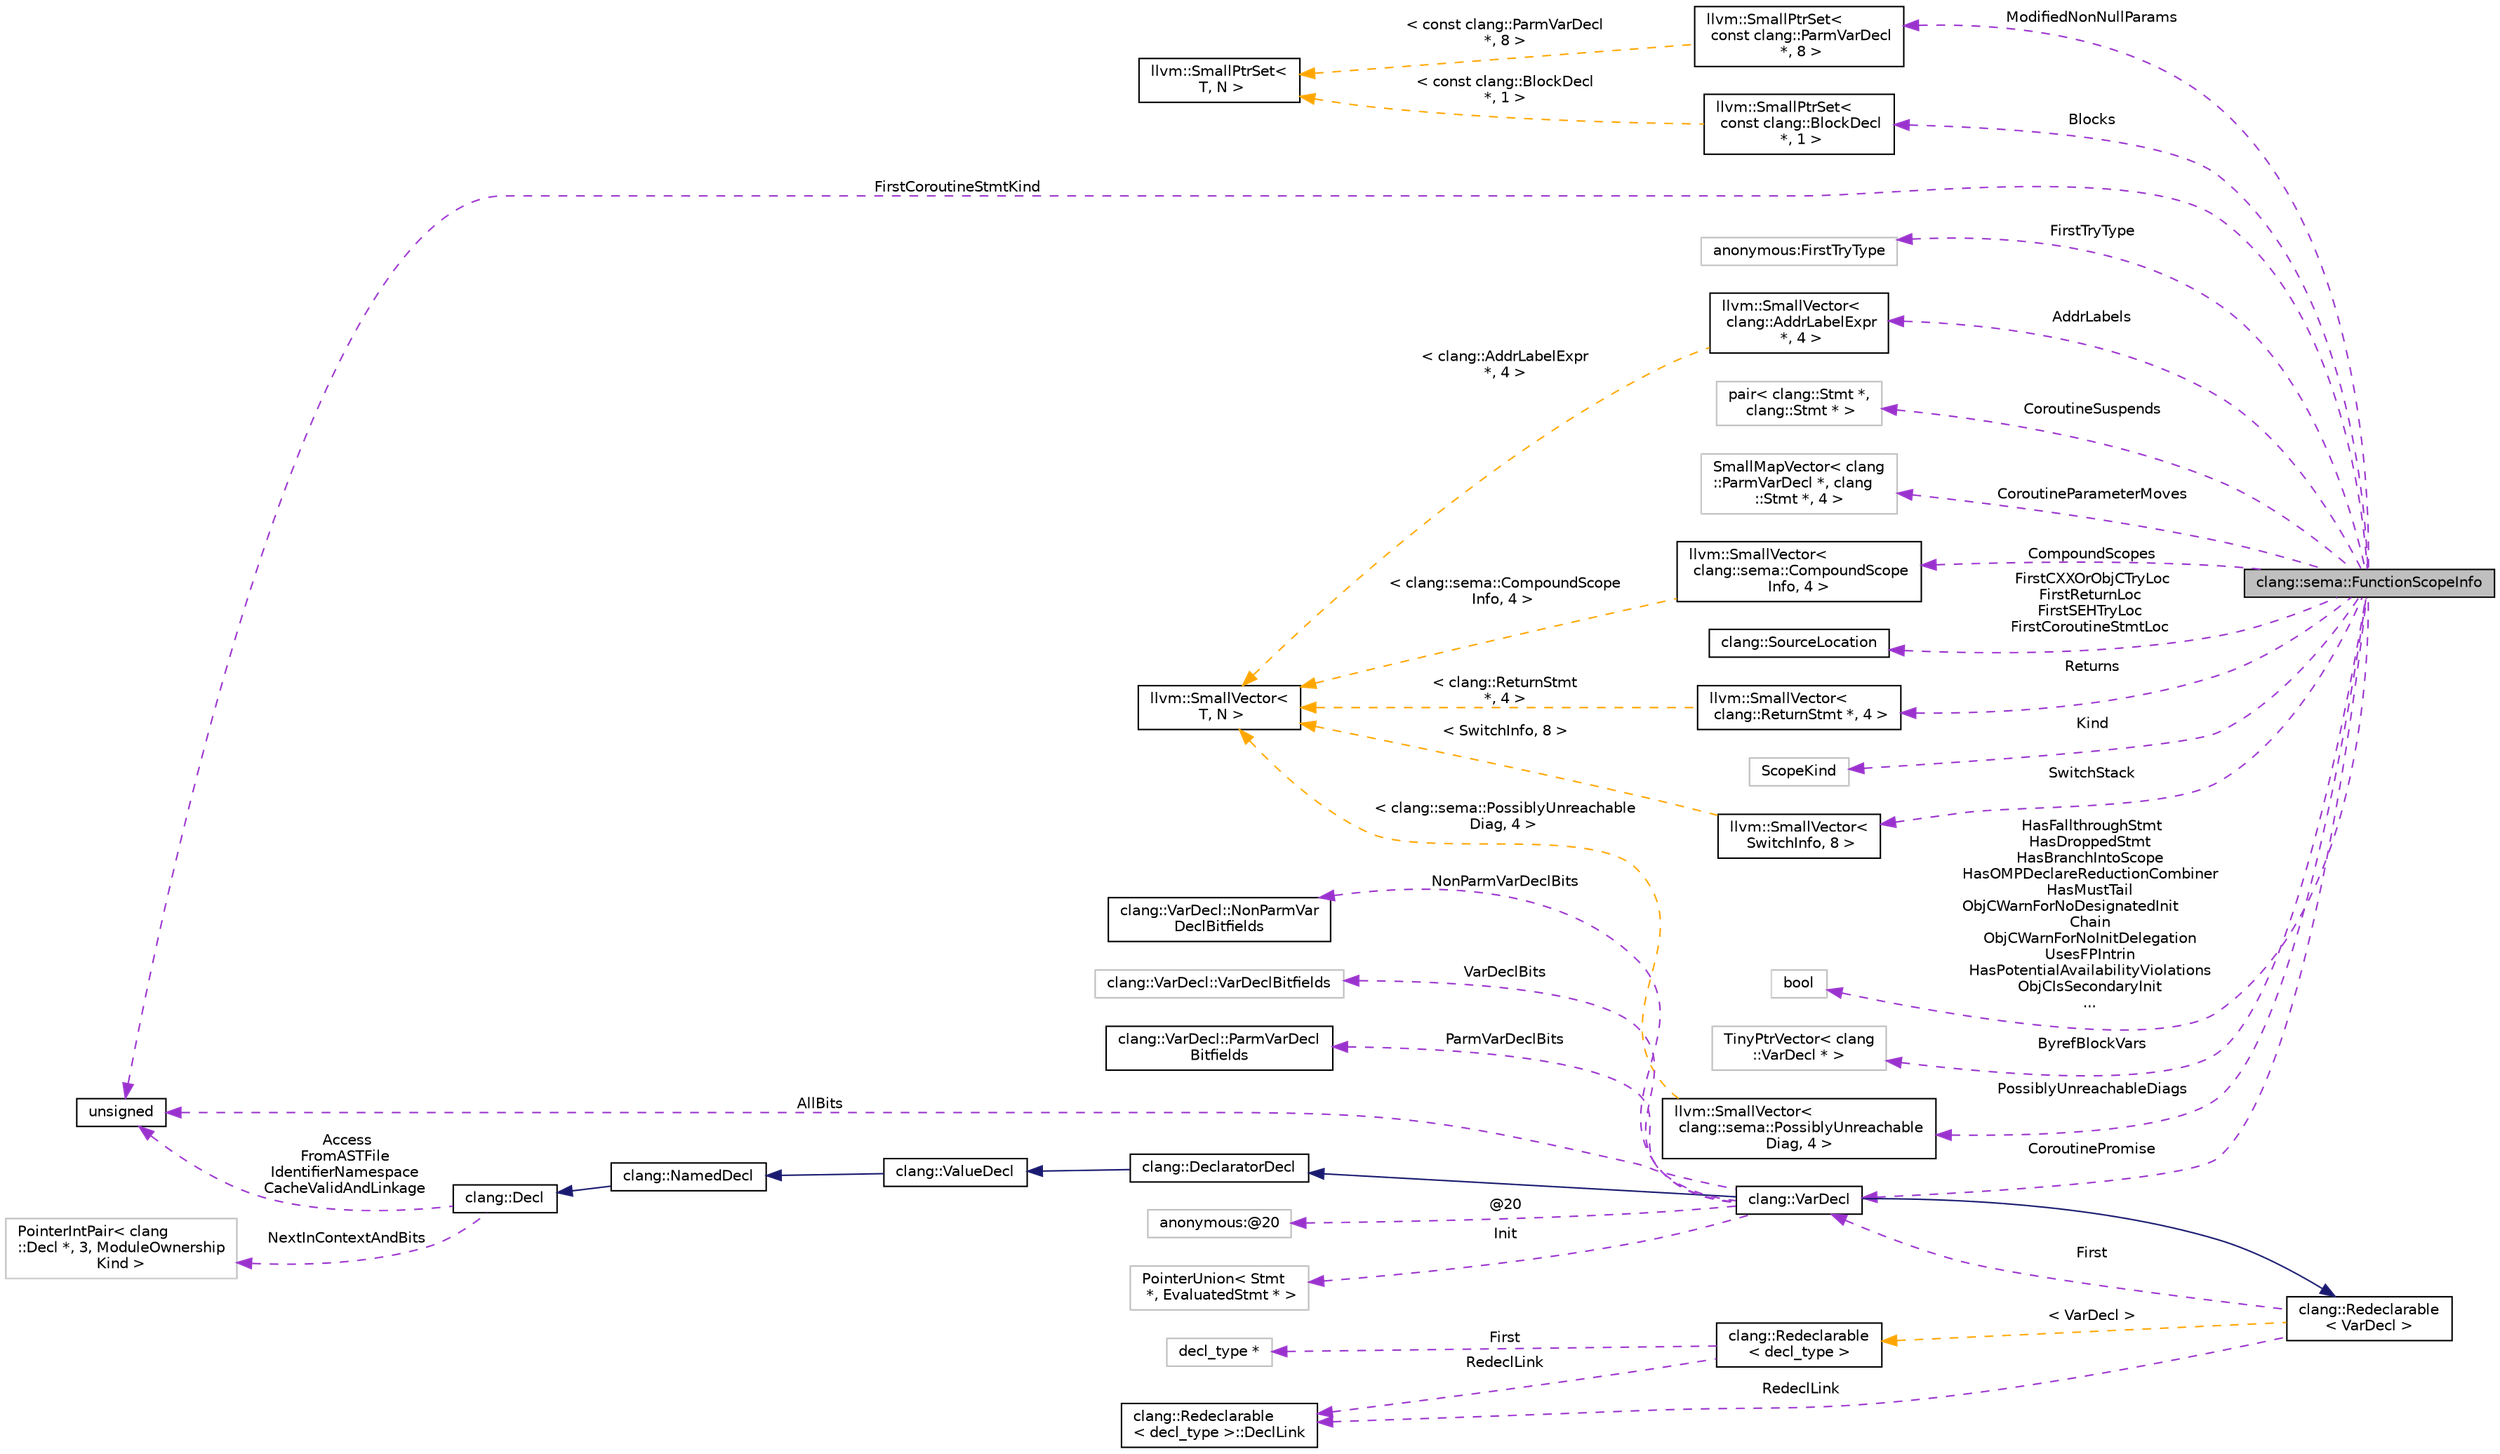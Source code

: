 digraph "clang::sema::FunctionScopeInfo"
{
 // LATEX_PDF_SIZE
  bgcolor="transparent";
  edge [fontname="Helvetica",fontsize="10",labelfontname="Helvetica",labelfontsize="10"];
  node [fontname="Helvetica",fontsize="10",shape=record];
  rankdir="LR";
  Node1 [label="clang::sema::FunctionScopeInfo",height=0.2,width=0.4,color="black", fillcolor="grey75", style="filled", fontcolor="black",tooltip="Retains information about a function, method, or block that is currently being parsed."];
  Node2 -> Node1 [dir="back",color="darkorchid3",fontsize="10",style="dashed",label=" CoroutineParameterMoves" ,fontname="Helvetica"];
  Node2 [label="SmallMapVector\< clang\l::ParmVarDecl *, clang\l::Stmt *, 4 \>",height=0.2,width=0.4,color="grey75",tooltip=" "];
  Node3 -> Node1 [dir="back",color="darkorchid3",fontsize="10",style="dashed",label=" AddrLabels" ,fontname="Helvetica"];
  Node3 [label="llvm::SmallVector\<\l clang::AddrLabelExpr\l *, 4 \>",height=0.2,width=0.4,color="black",URL="$classllvm_1_1SmallVector.html",tooltip=" "];
  Node4 -> Node3 [dir="back",color="orange",fontsize="10",style="dashed",label=" \< clang::AddrLabelExpr\l *, 4 \>" ,fontname="Helvetica"];
  Node4 [label="llvm::SmallVector\<\l T, N \>",height=0.2,width=0.4,color="black",URL="$classllvm_1_1SmallVector.html",tooltip=" "];
  Node5 -> Node1 [dir="back",color="darkorchid3",fontsize="10",style="dashed",label=" FirstCXXOrObjCTryLoc\nFirstReturnLoc\nFirstSEHTryLoc\nFirstCoroutineStmtLoc" ,fontname="Helvetica"];
  Node5 [label="clang::SourceLocation",height=0.2,width=0.4,color="black",URL="$classclang_1_1SourceLocation.html",tooltip="Encodes a location in the source."];
  Node6 -> Node1 [dir="back",color="darkorchid3",fontsize="10",style="dashed",label=" CompoundScopes" ,fontname="Helvetica"];
  Node6 [label="llvm::SmallVector\<\l clang::sema::CompoundScope\lInfo, 4 \>",height=0.2,width=0.4,color="black",URL="$classllvm_1_1SmallVector.html",tooltip=" "];
  Node4 -> Node6 [dir="back",color="orange",fontsize="10",style="dashed",label=" \< clang::sema::CompoundScope\lInfo, 4 \>" ,fontname="Helvetica"];
  Node7 -> Node1 [dir="back",color="darkorchid3",fontsize="10",style="dashed",label=" Kind" ,fontname="Helvetica"];
  Node7 [label="ScopeKind",height=0.2,width=0.4,color="grey75",tooltip=" "];
  Node8 -> Node1 [dir="back",color="darkorchid3",fontsize="10",style="dashed",label=" Returns" ,fontname="Helvetica"];
  Node8 [label="llvm::SmallVector\<\l clang::ReturnStmt *, 4 \>",height=0.2,width=0.4,color="black",URL="$classllvm_1_1SmallVector.html",tooltip=" "];
  Node4 -> Node8 [dir="back",color="orange",fontsize="10",style="dashed",label=" \< clang::ReturnStmt\l *, 4 \>" ,fontname="Helvetica"];
  Node9 -> Node1 [dir="back",color="darkorchid3",fontsize="10",style="dashed",label=" HasFallthroughStmt\nHasDroppedStmt\nHasBranchIntoScope\nHasOMPDeclareReductionCombiner\nHasMustTail\nObjCWarnForNoDesignatedInit\lChain\nObjCWarnForNoInitDelegation\nUsesFPIntrin\nHasPotentialAvailabilityViolations\nObjCIsSecondaryInit\n..." ,fontname="Helvetica"];
  Node9 [label="bool",height=0.2,width=0.4,color="grey75",tooltip=" "];
  Node10 -> Node1 [dir="back",color="darkorchid3",fontsize="10",style="dashed",label=" ByrefBlockVars" ,fontname="Helvetica"];
  Node10 [label="TinyPtrVector\< clang\l::VarDecl * \>",height=0.2,width=0.4,color="grey75",tooltip=" "];
  Node11 -> Node1 [dir="back",color="darkorchid3",fontsize="10",style="dashed",label=" Blocks" ,fontname="Helvetica"];
  Node11 [label="llvm::SmallPtrSet\<\l const clang::BlockDecl\l *, 1 \>",height=0.2,width=0.4,color="black",URL="$classllvm_1_1SmallPtrSet.html",tooltip=" "];
  Node12 -> Node11 [dir="back",color="orange",fontsize="10",style="dashed",label=" \< const clang::BlockDecl\l *, 1 \>" ,fontname="Helvetica"];
  Node12 [label="llvm::SmallPtrSet\<\l T, N \>",height=0.2,width=0.4,color="black",URL="$classllvm_1_1SmallPtrSet.html",tooltip=" "];
  Node13 -> Node1 [dir="back",color="darkorchid3",fontsize="10",style="dashed",label=" ModifiedNonNullParams" ,fontname="Helvetica"];
  Node13 [label="llvm::SmallPtrSet\<\l const clang::ParmVarDecl\l *, 8 \>",height=0.2,width=0.4,color="black",URL="$classllvm_1_1SmallPtrSet.html",tooltip=" "];
  Node12 -> Node13 [dir="back",color="orange",fontsize="10",style="dashed",label=" \< const clang::ParmVarDecl\l *, 8 \>" ,fontname="Helvetica"];
  Node14 -> Node1 [dir="back",color="darkorchid3",fontsize="10",style="dashed",label=" SwitchStack" ,fontname="Helvetica"];
  Node14 [label="llvm::SmallVector\<\l SwitchInfo, 8 \>",height=0.2,width=0.4,color="black",URL="$classllvm_1_1SmallVector.html",tooltip=" "];
  Node4 -> Node14 [dir="back",color="orange",fontsize="10",style="dashed",label=" \< SwitchInfo, 8 \>" ,fontname="Helvetica"];
  Node15 -> Node1 [dir="back",color="darkorchid3",fontsize="10",style="dashed",label=" FirstCoroutineStmtKind" ,fontname="Helvetica"];
  Node15 [label="unsigned",height=0.2,width=0.4,color="black",URL="$classunsigned.html",tooltip=" "];
  Node16 -> Node1 [dir="back",color="darkorchid3",fontsize="10",style="dashed",label=" FirstTryType" ,fontname="Helvetica"];
  Node16 [label="anonymous:FirstTryType",height=0.2,width=0.4,color="grey75",tooltip=" "];
  Node17 -> Node1 [dir="back",color="darkorchid3",fontsize="10",style="dashed",label=" PossiblyUnreachableDiags" ,fontname="Helvetica"];
  Node17 [label="llvm::SmallVector\<\l clang::sema::PossiblyUnreachable\lDiag, 4 \>",height=0.2,width=0.4,color="black",URL="$classllvm_1_1SmallVector.html",tooltip=" "];
  Node4 -> Node17 [dir="back",color="orange",fontsize="10",style="dashed",label=" \< clang::sema::PossiblyUnreachable\lDiag, 4 \>" ,fontname="Helvetica"];
  Node18 -> Node1 [dir="back",color="darkorchid3",fontsize="10",style="dashed",label=" CoroutineSuspends" ,fontname="Helvetica"];
  Node18 [label="pair\< clang::Stmt *,\l clang::Stmt * \>",height=0.2,width=0.4,color="grey75",tooltip=" "];
  Node19 -> Node1 [dir="back",color="darkorchid3",fontsize="10",style="dashed",label=" CoroutinePromise" ,fontname="Helvetica"];
  Node19 [label="clang::VarDecl",height=0.2,width=0.4,color="black",URL="$classclang_1_1VarDecl.html",tooltip="Represents a variable declaration or definition."];
  Node20 -> Node19 [dir="back",color="midnightblue",fontsize="10",style="solid",fontname="Helvetica"];
  Node20 [label="clang::DeclaratorDecl",height=0.2,width=0.4,color="black",URL="$classclang_1_1DeclaratorDecl.html",tooltip="Represents a ValueDecl that came out of a declarator."];
  Node21 -> Node20 [dir="back",color="midnightblue",fontsize="10",style="solid",fontname="Helvetica"];
  Node21 [label="clang::ValueDecl",height=0.2,width=0.4,color="black",URL="$classclang_1_1ValueDecl.html",tooltip="Represent the declaration of a variable (in which case it is an lvalue) a function (in which case it ..."];
  Node22 -> Node21 [dir="back",color="midnightblue",fontsize="10",style="solid",fontname="Helvetica"];
  Node22 [label="clang::NamedDecl",height=0.2,width=0.4,color="black",URL="$classclang_1_1NamedDecl.html",tooltip="This represents a decl that may have a name."];
  Node23 -> Node22 [dir="back",color="midnightblue",fontsize="10",style="solid",fontname="Helvetica"];
  Node23 [label="clang::Decl",height=0.2,width=0.4,color="black",URL="$classclang_1_1Decl.html",tooltip="Decl - This represents one declaration (or definition), e.g."];
  Node24 -> Node23 [dir="back",color="darkorchid3",fontsize="10",style="dashed",label=" NextInContextAndBits" ,fontname="Helvetica"];
  Node24 [label="PointerIntPair\< clang\l::Decl *, 3, ModuleOwnership\lKind \>",height=0.2,width=0.4,color="grey75",tooltip=" "];
  Node15 -> Node23 [dir="back",color="darkorchid3",fontsize="10",style="dashed",label=" Access\nFromASTFile\nIdentifierNamespace\nCacheValidAndLinkage" ,fontname="Helvetica"];
  Node25 -> Node19 [dir="back",color="midnightblue",fontsize="10",style="solid",fontname="Helvetica"];
  Node25 [label="clang::Redeclarable\l\< VarDecl \>",height=0.2,width=0.4,color="black",URL="$classclang_1_1Redeclarable.html",tooltip=" "];
  Node26 -> Node25 [dir="back",color="darkorchid3",fontsize="10",style="dashed",label=" RedeclLink" ,fontname="Helvetica"];
  Node26 [label="clang::Redeclarable\l\< decl_type \>::DeclLink",height=0.2,width=0.4,color="black",URL="$classclang_1_1Redeclarable_1_1DeclLink.html",tooltip=" "];
  Node19 -> Node25 [dir="back",color="darkorchid3",fontsize="10",style="dashed",label=" First" ,fontname="Helvetica"];
  Node27 -> Node25 [dir="back",color="orange",fontsize="10",style="dashed",label=" \< VarDecl \>" ,fontname="Helvetica"];
  Node27 [label="clang::Redeclarable\l\< decl_type \>",height=0.2,width=0.4,color="black",URL="$classclang_1_1Redeclarable.html",tooltip="Provides common interface for the Decls that can be redeclared."];
  Node26 -> Node27 [dir="back",color="darkorchid3",fontsize="10",style="dashed",label=" RedeclLink" ,fontname="Helvetica"];
  Node28 -> Node27 [dir="back",color="darkorchid3",fontsize="10",style="dashed",label=" First" ,fontname="Helvetica"];
  Node28 [label="decl_type *",height=0.2,width=0.4,color="grey75",tooltip=" "];
  Node29 -> Node19 [dir="back",color="darkorchid3",fontsize="10",style="dashed",label=" ParmVarDeclBits" ,fontname="Helvetica"];
  Node29 [label="clang::VarDecl::ParmVarDecl\lBitfields",height=0.2,width=0.4,color="black",URL="$classclang_1_1VarDecl_1_1ParmVarDeclBitfields.html",tooltip=" "];
  Node30 -> Node19 [dir="back",color="darkorchid3",fontsize="10",style="dashed",label=" @20" ,fontname="Helvetica"];
  Node30 [label="anonymous:@20",height=0.2,width=0.4,color="grey75",tooltip=" "];
  Node31 -> Node19 [dir="back",color="darkorchid3",fontsize="10",style="dashed",label=" Init" ,fontname="Helvetica"];
  Node31 [label="PointerUnion\< Stmt\l *, EvaluatedStmt * \>",height=0.2,width=0.4,color="grey75",tooltip=" "];
  Node15 -> Node19 [dir="back",color="darkorchid3",fontsize="10",style="dashed",label=" AllBits" ,fontname="Helvetica"];
  Node32 -> Node19 [dir="back",color="darkorchid3",fontsize="10",style="dashed",label=" NonParmVarDeclBits" ,fontname="Helvetica"];
  Node32 [label="clang::VarDecl::NonParmVar\lDeclBitfields",height=0.2,width=0.4,color="black",URL="$classclang_1_1VarDecl_1_1NonParmVarDeclBitfields.html",tooltip=" "];
  Node33 -> Node19 [dir="back",color="darkorchid3",fontsize="10",style="dashed",label=" VarDeclBits" ,fontname="Helvetica"];
  Node33 [label="clang::VarDecl::VarDeclBitfields",height=0.2,width=0.4,color="grey75",tooltip=" "];
}

